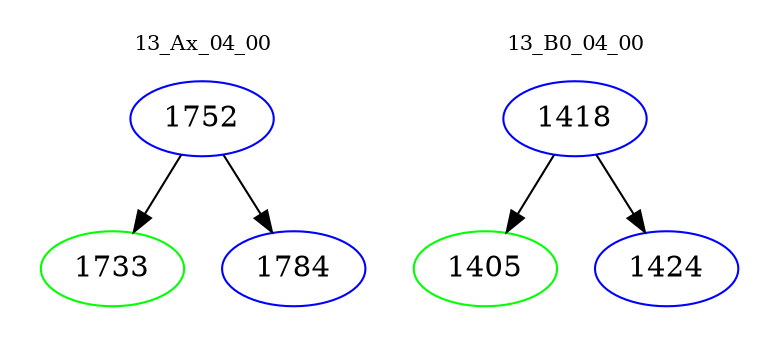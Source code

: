 digraph{
subgraph cluster_0 {
color = white
label = "13_Ax_04_00";
fontsize=10;
T0_1752 [label="1752", color="blue"]
T0_1752 -> T0_1733 [color="black"]
T0_1733 [label="1733", color="green"]
T0_1752 -> T0_1784 [color="black"]
T0_1784 [label="1784", color="blue"]
}
subgraph cluster_1 {
color = white
label = "13_B0_04_00";
fontsize=10;
T1_1418 [label="1418", color="blue"]
T1_1418 -> T1_1405 [color="black"]
T1_1405 [label="1405", color="green"]
T1_1418 -> T1_1424 [color="black"]
T1_1424 [label="1424", color="blue"]
}
}

